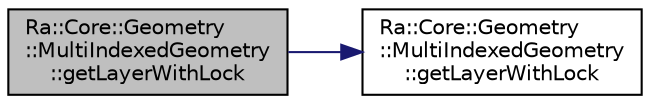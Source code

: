 digraph "Ra::Core::Geometry::MultiIndexedGeometry::getLayerWithLock"
{
 // INTERACTIVE_SVG=YES
 // LATEX_PDF_SIZE
  edge [fontname="Helvetica",fontsize="10",labelfontname="Helvetica",labelfontsize="10"];
  node [fontname="Helvetica",fontsize="10",shape=record];
  rankdir="LR";
  Node1 [label="Ra::Core::Geometry\l::MultiIndexedGeometry\l::getLayerWithLock",height=0.2,width=0.4,color="black", fillcolor="grey75", style="filled", fontcolor="black",tooltip="Write access to a layer."];
  Node1 -> Node2 [color="midnightblue",fontsize="10",style="solid",fontname="Helvetica"];
  Node2 [label="Ra::Core::Geometry\l::MultiIndexedGeometry\l::getLayerWithLock",height=0.2,width=0.4,color="black", fillcolor="white", style="filled",URL="$classRa_1_1Core_1_1Geometry_1_1MultiIndexedGeometry.html#a659ac8bc63a750800f0f2ca7f4532b58",tooltip="Write access to a layer."];
}
